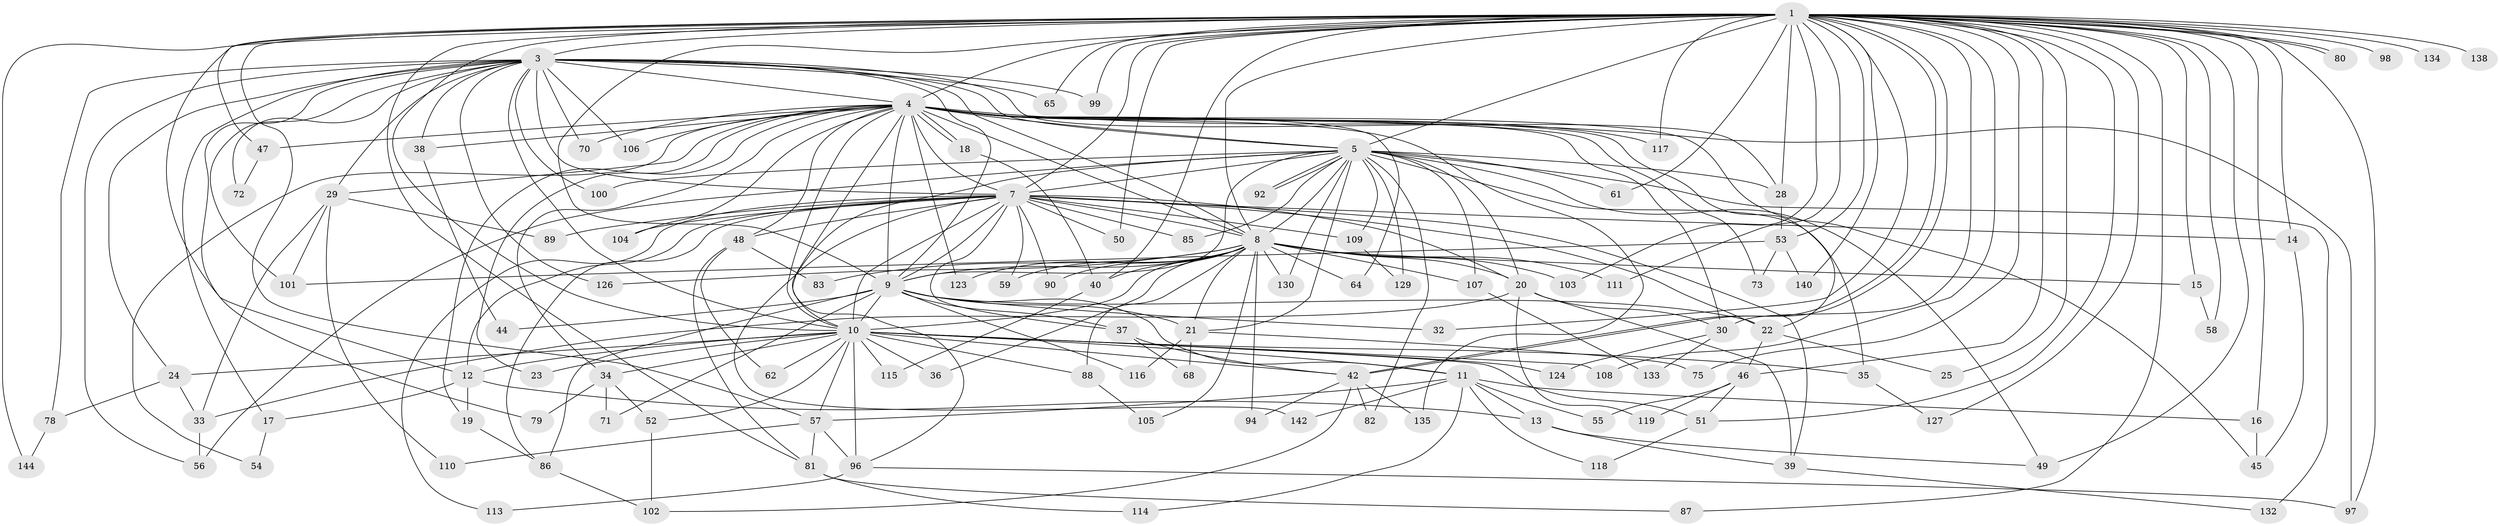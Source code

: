 // Generated by graph-tools (version 1.1) at 2025/51/02/27/25 19:51:53]
// undirected, 113 vertices, 257 edges
graph export_dot {
graph [start="1"]
  node [color=gray90,style=filled];
  1 [super="+2"];
  3 [super="+91"];
  4 [super="+6"];
  5 [super="+26"];
  7 [super="+93"];
  8 [super="+66"];
  9 [super="+63"];
  10 [super="+74"];
  11 [super="+145"];
  12 [super="+139"];
  13;
  14;
  15 [super="+31"];
  16;
  17;
  18;
  19 [super="+136"];
  20 [super="+27"];
  21 [super="+60"];
  22;
  23;
  24;
  25;
  28 [super="+43"];
  29;
  30 [super="+41"];
  32;
  33 [super="+141"];
  34;
  35;
  36;
  37 [super="+125"];
  38;
  39 [super="+76"];
  40 [super="+77"];
  42 [super="+69"];
  44;
  45 [super="+84"];
  46 [super="+95"];
  47;
  48;
  49 [super="+128"];
  50;
  51;
  52;
  53;
  54;
  55;
  56 [super="+131"];
  57 [super="+67"];
  58;
  59;
  61;
  62;
  64;
  65;
  68;
  70;
  71;
  72;
  73;
  75;
  78;
  79;
  80;
  81 [super="+112"];
  82;
  83;
  85;
  86 [super="+137"];
  87;
  88;
  89;
  90;
  92;
  94;
  96 [super="+122"];
  97 [super="+143"];
  98;
  99;
  100;
  101 [super="+120"];
  102;
  103;
  104;
  105;
  106;
  107;
  108;
  109;
  110;
  111 [super="+121"];
  113;
  114;
  115;
  116;
  117;
  118;
  119;
  123;
  124;
  126;
  127;
  129;
  130;
  132;
  133;
  134;
  135;
  138;
  140;
  142;
  144;
  1 -- 3 [weight=3];
  1 -- 4 [weight=4];
  1 -- 5 [weight=2];
  1 -- 7 [weight=2];
  1 -- 8 [weight=2];
  1 -- 9 [weight=2];
  1 -- 10 [weight=2];
  1 -- 12;
  1 -- 15;
  1 -- 25;
  1 -- 40;
  1 -- 42;
  1 -- 42;
  1 -- 51;
  1 -- 53;
  1 -- 57;
  1 -- 58;
  1 -- 61;
  1 -- 80;
  1 -- 80;
  1 -- 99;
  1 -- 103;
  1 -- 108;
  1 -- 117;
  1 -- 134 [weight=2];
  1 -- 138 [weight=2];
  1 -- 140;
  1 -- 65;
  1 -- 75;
  1 -- 14;
  1 -- 16;
  1 -- 144;
  1 -- 87;
  1 -- 28;
  1 -- 30;
  1 -- 32;
  1 -- 98;
  1 -- 46;
  1 -- 47;
  1 -- 111 [weight=2];
  1 -- 50;
  1 -- 127;
  1 -- 81;
  1 -- 97;
  1 -- 49;
  3 -- 4 [weight=2];
  3 -- 5;
  3 -- 7;
  3 -- 8;
  3 -- 9;
  3 -- 10;
  3 -- 17;
  3 -- 24;
  3 -- 29;
  3 -- 38;
  3 -- 56;
  3 -- 65;
  3 -- 70;
  3 -- 72;
  3 -- 78;
  3 -- 79;
  3 -- 99;
  3 -- 100;
  3 -- 101;
  3 -- 106;
  3 -- 126;
  3 -- 28;
  4 -- 5 [weight=2];
  4 -- 7 [weight=2];
  4 -- 8 [weight=2];
  4 -- 9 [weight=2];
  4 -- 10 [weight=2];
  4 -- 18;
  4 -- 18;
  4 -- 22;
  4 -- 23;
  4 -- 29;
  4 -- 34;
  4 -- 38;
  4 -- 47;
  4 -- 70;
  4 -- 73;
  4 -- 96;
  4 -- 106;
  4 -- 123;
  4 -- 64;
  4 -- 135;
  4 -- 19;
  4 -- 97;
  4 -- 104;
  4 -- 48;
  4 -- 117;
  4 -- 54;
  4 -- 30;
  4 -- 45;
  5 -- 7;
  5 -- 8;
  5 -- 9;
  5 -- 10;
  5 -- 21;
  5 -- 28;
  5 -- 35;
  5 -- 49;
  5 -- 56;
  5 -- 61;
  5 -- 82;
  5 -- 85;
  5 -- 92;
  5 -- 92;
  5 -- 100;
  5 -- 107;
  5 -- 109;
  5 -- 129;
  5 -- 130;
  5 -- 132;
  5 -- 20;
  7 -- 8;
  7 -- 9;
  7 -- 10;
  7 -- 14;
  7 -- 20;
  7 -- 37 [weight=2];
  7 -- 39;
  7 -- 48;
  7 -- 50;
  7 -- 59;
  7 -- 85;
  7 -- 86;
  7 -- 89;
  7 -- 90;
  7 -- 104;
  7 -- 109;
  7 -- 113;
  7 -- 142;
  7 -- 22;
  7 -- 12;
  8 -- 9 [weight=3];
  8 -- 10;
  8 -- 15;
  8 -- 20;
  8 -- 21;
  8 -- 36;
  8 -- 59;
  8 -- 64;
  8 -- 83;
  8 -- 88;
  8 -- 90;
  8 -- 94;
  8 -- 103;
  8 -- 105;
  8 -- 107;
  8 -- 111;
  8 -- 123;
  8 -- 126;
  8 -- 130;
  8 -- 40;
  9 -- 10;
  9 -- 11;
  9 -- 22;
  9 -- 32;
  9 -- 37;
  9 -- 44;
  9 -- 71;
  9 -- 86;
  9 -- 116;
  9 -- 21;
  10 -- 11 [weight=2];
  10 -- 12;
  10 -- 23;
  10 -- 24;
  10 -- 34;
  10 -- 35;
  10 -- 36;
  10 -- 51;
  10 -- 52;
  10 -- 62;
  10 -- 88;
  10 -- 108;
  10 -- 115;
  10 -- 124;
  10 -- 42;
  10 -- 96;
  10 -- 57;
  11 -- 13;
  11 -- 16;
  11 -- 55;
  11 -- 57;
  11 -- 114;
  11 -- 118;
  11 -- 142;
  12 -- 13;
  12 -- 17;
  12 -- 19;
  13 -- 49;
  13 -- 39;
  14 -- 45;
  15 -- 58;
  16 -- 45;
  17 -- 54;
  18 -- 40;
  19 -- 86;
  20 -- 39;
  20 -- 30;
  20 -- 119;
  20 -- 33;
  21 -- 116;
  21 -- 68;
  21 -- 75;
  22 -- 25;
  22 -- 46;
  24 -- 33;
  24 -- 78;
  28 -- 53;
  29 -- 33;
  29 -- 89;
  29 -- 110;
  29 -- 101;
  30 -- 124;
  30 -- 133;
  33 -- 56;
  34 -- 52;
  34 -- 71;
  34 -- 79;
  35 -- 127;
  37 -- 68;
  37 -- 42;
  38 -- 44;
  39 -- 132;
  40 -- 115;
  42 -- 135;
  42 -- 82;
  42 -- 102;
  42 -- 94;
  46 -- 55;
  46 -- 51;
  46 -- 119;
  47 -- 72;
  48 -- 62;
  48 -- 81;
  48 -- 83;
  51 -- 118;
  52 -- 102;
  53 -- 73;
  53 -- 101;
  53 -- 140;
  57 -- 110;
  57 -- 96;
  57 -- 81;
  78 -- 144;
  81 -- 87;
  81 -- 114;
  86 -- 102;
  88 -- 105;
  96 -- 97;
  96 -- 113;
  107 -- 133;
  109 -- 129;
}
